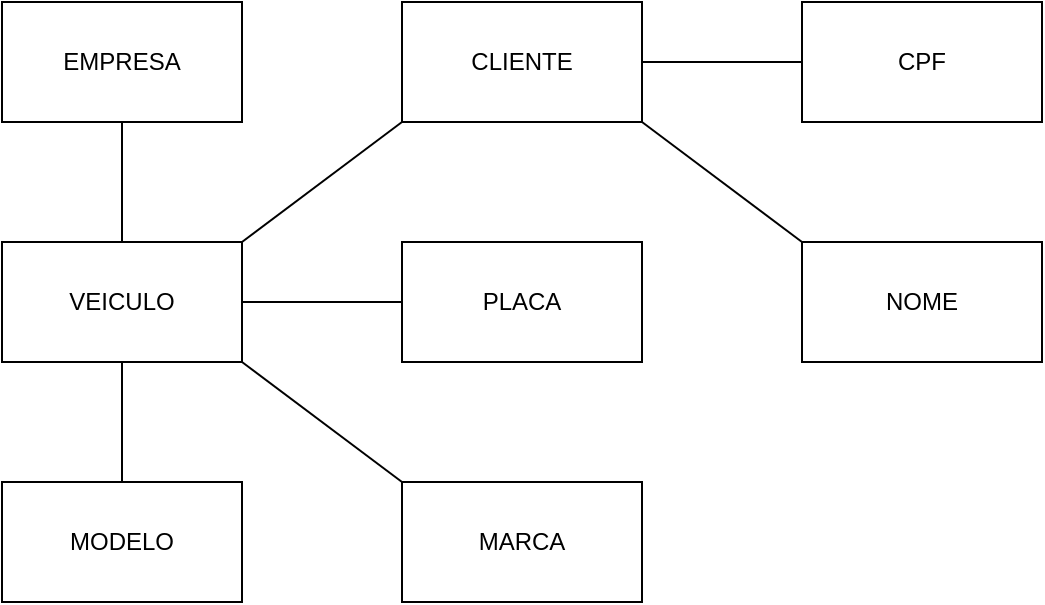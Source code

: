<mxfile version="14.4.2" type="device" pages="2"><diagram id="NURWO8LwRxr5B63Gi1CL" name="Conceitual"><mxGraphModel dx="1102" dy="614" grid="1" gridSize="10" guides="1" tooltips="1" connect="1" arrows="1" fold="1" page="1" pageScale="1" pageWidth="827" pageHeight="1169" math="0" shadow="0"><root><mxCell id="0"/><mxCell id="1" parent="0"/><mxCell id="xW7975KSWDE-qxo4UGtc-1" value="" style="rounded=0;whiteSpace=wrap;html=1;" vertex="1" parent="1"><mxGeometry x="240" y="160" width="120" height="60" as="geometry"/></mxCell><mxCell id="xW7975KSWDE-qxo4UGtc-2" value="" style="rounded=0;whiteSpace=wrap;html=1;" vertex="1" parent="1"><mxGeometry x="40" y="280" width="120" height="60" as="geometry"/></mxCell><mxCell id="xW7975KSWDE-qxo4UGtc-3" value="" style="rounded=0;whiteSpace=wrap;html=1;" vertex="1" parent="1"><mxGeometry x="40" y="160" width="120" height="60" as="geometry"/></mxCell><mxCell id="xW7975KSWDE-qxo4UGtc-4" value="" style="rounded=0;whiteSpace=wrap;html=1;" vertex="1" parent="1"><mxGeometry x="40" y="40" width="120" height="60" as="geometry"/></mxCell><mxCell id="xW7975KSWDE-qxo4UGtc-5" value="EMPRESA" style="text;html=1;strokeColor=none;fillColor=none;align=center;verticalAlign=middle;whiteSpace=wrap;rounded=0;" vertex="1" parent="1"><mxGeometry x="80" y="60" width="40" height="20" as="geometry"/></mxCell><mxCell id="xW7975KSWDE-qxo4UGtc-7" value="VEICULO" style="text;html=1;strokeColor=none;fillColor=none;align=center;verticalAlign=middle;whiteSpace=wrap;rounded=0;" vertex="1" parent="1"><mxGeometry x="80" y="180" width="40" height="20" as="geometry"/></mxCell><mxCell id="xW7975KSWDE-qxo4UGtc-8" value="MODELO&lt;br&gt;" style="text;html=1;strokeColor=none;fillColor=none;align=center;verticalAlign=middle;whiteSpace=wrap;rounded=0;" vertex="1" parent="1"><mxGeometry x="80" y="300" width="40" height="20" as="geometry"/></mxCell><mxCell id="xW7975KSWDE-qxo4UGtc-9" value="" style="rounded=0;whiteSpace=wrap;html=1;" vertex="1" parent="1"><mxGeometry x="240" y="280" width="120" height="60" as="geometry"/></mxCell><mxCell id="xW7975KSWDE-qxo4UGtc-10" value="" style="endArrow=none;html=1;entryX=0.5;entryY=1;entryDx=0;entryDy=0;" edge="1" parent="1" target="xW7975KSWDE-qxo4UGtc-3"><mxGeometry width="50" height="50" relative="1" as="geometry"><mxPoint x="100" y="280" as="sourcePoint"/><mxPoint x="110" y="230" as="targetPoint"/></mxGeometry></mxCell><mxCell id="xW7975KSWDE-qxo4UGtc-11" value="" style="endArrow=none;html=1;entryX=0.5;entryY=1;entryDx=0;entryDy=0;" edge="1" parent="1" target="xW7975KSWDE-qxo4UGtc-4"><mxGeometry width="50" height="50" relative="1" as="geometry"><mxPoint x="100" y="160" as="sourcePoint"/><mxPoint x="150" y="110" as="targetPoint"/></mxGeometry></mxCell><mxCell id="xW7975KSWDE-qxo4UGtc-14" value="" style="endArrow=none;html=1;entryX=0;entryY=0.5;entryDx=0;entryDy=0;" edge="1" parent="1" target="xW7975KSWDE-qxo4UGtc-1"><mxGeometry width="50" height="50" relative="1" as="geometry"><mxPoint x="160" y="190" as="sourcePoint"/><mxPoint x="210" y="140" as="targetPoint"/></mxGeometry></mxCell><mxCell id="xW7975KSWDE-qxo4UGtc-15" value="PLACA" style="text;html=1;strokeColor=none;fillColor=none;align=center;verticalAlign=middle;whiteSpace=wrap;rounded=0;" vertex="1" parent="1"><mxGeometry x="280" y="180" width="40" height="20" as="geometry"/></mxCell><mxCell id="xW7975KSWDE-qxo4UGtc-16" value="MARCA" style="text;html=1;strokeColor=none;fillColor=none;align=center;verticalAlign=middle;whiteSpace=wrap;rounded=0;" vertex="1" parent="1"><mxGeometry x="280" y="300" width="40" height="20" as="geometry"/></mxCell><mxCell id="xW7975KSWDE-qxo4UGtc-17" value="" style="endArrow=none;html=1;entryX=0;entryY=0;entryDx=0;entryDy=0;" edge="1" parent="1" target="xW7975KSWDE-qxo4UGtc-9"><mxGeometry width="50" height="50" relative="1" as="geometry"><mxPoint x="160" y="220" as="sourcePoint"/><mxPoint x="210" y="170" as="targetPoint"/></mxGeometry></mxCell><mxCell id="xW7975KSWDE-qxo4UGtc-18" value="" style="endArrow=none;html=1;entryX=0;entryY=1;entryDx=0;entryDy=0;" edge="1" parent="1" target="xW7975KSWDE-qxo4UGtc-19"><mxGeometry width="50" height="50" relative="1" as="geometry"><mxPoint x="160" y="160" as="sourcePoint"/><mxPoint x="240" y="120" as="targetPoint"/></mxGeometry></mxCell><mxCell id="xW7975KSWDE-qxo4UGtc-19" value="" style="rounded=0;whiteSpace=wrap;html=1;" vertex="1" parent="1"><mxGeometry x="240" y="40" width="120" height="60" as="geometry"/></mxCell><mxCell id="xW7975KSWDE-qxo4UGtc-20" value="CLIENTE&lt;br&gt;" style="text;html=1;strokeColor=none;fillColor=none;align=center;verticalAlign=middle;whiteSpace=wrap;rounded=0;" vertex="1" parent="1"><mxGeometry x="280" y="60" width="40" height="20" as="geometry"/></mxCell><mxCell id="xW7975KSWDE-qxo4UGtc-21" value="" style="rounded=0;whiteSpace=wrap;html=1;" vertex="1" parent="1"><mxGeometry x="440" y="40" width="120" height="60" as="geometry"/></mxCell><mxCell id="xW7975KSWDE-qxo4UGtc-22" value="" style="endArrow=none;html=1;entryX=0;entryY=0.5;entryDx=0;entryDy=0;" edge="1" parent="1" target="xW7975KSWDE-qxo4UGtc-21"><mxGeometry width="50" height="50" relative="1" as="geometry"><mxPoint x="360" y="70" as="sourcePoint"/><mxPoint x="410" y="20" as="targetPoint"/></mxGeometry></mxCell><mxCell id="xW7975KSWDE-qxo4UGtc-23" value="" style="endArrow=none;html=1;" edge="1" parent="1"><mxGeometry width="50" height="50" relative="1" as="geometry"><mxPoint x="360" y="100" as="sourcePoint"/><mxPoint x="440" y="160" as="targetPoint"/></mxGeometry></mxCell><mxCell id="xW7975KSWDE-qxo4UGtc-24" value="" style="rounded=0;whiteSpace=wrap;html=1;" vertex="1" parent="1"><mxGeometry x="440" y="160" width="120" height="60" as="geometry"/></mxCell><mxCell id="xW7975KSWDE-qxo4UGtc-25" value="CPF" style="text;html=1;strokeColor=none;fillColor=none;align=center;verticalAlign=middle;whiteSpace=wrap;rounded=0;" vertex="1" parent="1"><mxGeometry x="480" y="60" width="40" height="20" as="geometry"/></mxCell><mxCell id="xW7975KSWDE-qxo4UGtc-26" value="NOME" style="text;html=1;strokeColor=none;fillColor=none;align=center;verticalAlign=middle;whiteSpace=wrap;rounded=0;" vertex="1" parent="1"><mxGeometry x="480" y="180" width="40" height="20" as="geometry"/></mxCell></root></mxGraphModel></diagram><diagram id="HLu5JAkoHHBrUtS-qvb1" name="Logico"><mxGraphModel dx="1102" dy="614" grid="1" gridSize="10" guides="1" tooltips="1" connect="1" arrows="1" fold="1" page="1" pageScale="1" pageWidth="827" pageHeight="1169" math="0" shadow="0"><root><mxCell id="tyuIL-kvnztARMMxWOjL-0"/><mxCell id="tyuIL-kvnztARMMxWOjL-1" parent="tyuIL-kvnztARMMxWOjL-0"/><mxCell id="rhyZJNfx5k-c5x1p0P3U-0" value="EMPRESA" style="shape=table;startSize=30;container=1;collapsible=1;childLayout=tableLayout;fixedRows=1;rowLines=0;fontStyle=1;align=center;resizeLast=1;" vertex="1" parent="tyuIL-kvnztARMMxWOjL-1"><mxGeometry x="110" y="40" width="180" height="100" as="geometry"/></mxCell><mxCell id="rhyZJNfx5k-c5x1p0P3U-1" value="" style="shape=partialRectangle;collapsible=0;dropTarget=0;pointerEvents=0;fillColor=none;top=0;left=0;bottom=1;right=0;points=[[0,0.5],[1,0.5]];portConstraint=eastwest;" vertex="1" parent="rhyZJNfx5k-c5x1p0P3U-0"><mxGeometry y="30" width="180" height="30" as="geometry"/></mxCell><mxCell id="rhyZJNfx5k-c5x1p0P3U-2" value="PK" style="shape=partialRectangle;connectable=0;fillColor=none;top=0;left=0;bottom=0;right=0;fontStyle=1;overflow=hidden;" vertex="1" parent="rhyZJNfx5k-c5x1p0P3U-1"><mxGeometry width="30" height="30" as="geometry"/></mxCell><mxCell id="rhyZJNfx5k-c5x1p0P3U-3" value="idEmpresa" style="shape=partialRectangle;connectable=0;fillColor=none;top=0;left=0;bottom=0;right=0;align=left;spacingLeft=6;fontStyle=1;overflow=hidden;" vertex="1" parent="rhyZJNfx5k-c5x1p0P3U-1"><mxGeometry x="30" width="150" height="30" as="geometry"/></mxCell><mxCell id="rhyZJNfx5k-c5x1p0P3U-10" value="" style="shape=partialRectangle;collapsible=0;dropTarget=0;pointerEvents=0;fillColor=none;top=0;left=0;bottom=0;right=0;points=[[0,0.5],[1,0.5]];portConstraint=eastwest;" vertex="1" parent="rhyZJNfx5k-c5x1p0P3U-0"><mxGeometry y="60" width="180" height="30" as="geometry"/></mxCell><mxCell id="rhyZJNfx5k-c5x1p0P3U-11" value="" style="shape=partialRectangle;connectable=0;fillColor=none;top=0;left=0;bottom=0;right=0;editable=1;overflow=hidden;" vertex="1" parent="rhyZJNfx5k-c5x1p0P3U-10"><mxGeometry width="30" height="30" as="geometry"/></mxCell><mxCell id="rhyZJNfx5k-c5x1p0P3U-12" value="veiculo" style="shape=partialRectangle;connectable=0;fillColor=none;top=0;left=0;bottom=0;right=0;align=left;spacingLeft=6;overflow=hidden;" vertex="1" parent="rhyZJNfx5k-c5x1p0P3U-10"><mxGeometry x="30" width="150" height="30" as="geometry"/></mxCell><mxCell id="rhyZJNfx5k-c5x1p0P3U-13" value="CLIENTE" style="shape=table;startSize=30;container=1;collapsible=1;childLayout=tableLayout;fixedRows=1;rowLines=0;fontStyle=1;align=center;resizeLast=1;" vertex="1" parent="tyuIL-kvnztARMMxWOjL-1"><mxGeometry x="440" y="80" width="180" height="160" as="geometry"/></mxCell><mxCell id="rhyZJNfx5k-c5x1p0P3U-14" value="" style="shape=partialRectangle;collapsible=0;dropTarget=0;pointerEvents=0;fillColor=none;top=0;left=0;bottom=0;right=0;points=[[0,0.5],[1,0.5]];portConstraint=eastwest;" vertex="1" parent="rhyZJNfx5k-c5x1p0P3U-13"><mxGeometry y="30" width="180" height="30" as="geometry"/></mxCell><mxCell id="rhyZJNfx5k-c5x1p0P3U-15" value="PK" style="shape=partialRectangle;connectable=0;fillColor=none;top=0;left=0;bottom=0;right=0;fontStyle=1;overflow=hidden;" vertex="1" parent="rhyZJNfx5k-c5x1p0P3U-14"><mxGeometry width="60" height="30" as="geometry"/></mxCell><mxCell id="rhyZJNfx5k-c5x1p0P3U-16" value="idCliente" style="shape=partialRectangle;connectable=0;fillColor=none;top=0;left=0;bottom=0;right=0;align=left;spacingLeft=6;fontStyle=1;overflow=hidden;" vertex="1" parent="rhyZJNfx5k-c5x1p0P3U-14"><mxGeometry x="60" width="120" height="30" as="geometry"/></mxCell><mxCell id="rhyZJNfx5k-c5x1p0P3U-17" value="" style="shape=partialRectangle;collapsible=0;dropTarget=0;pointerEvents=0;fillColor=none;top=0;left=0;bottom=1;right=0;points=[[0,0.5],[1,0.5]];portConstraint=eastwest;" vertex="1" parent="rhyZJNfx5k-c5x1p0P3U-13"><mxGeometry y="60" width="180" height="30" as="geometry"/></mxCell><mxCell id="rhyZJNfx5k-c5x1p0P3U-18" value="FK" style="shape=partialRectangle;connectable=0;fillColor=none;top=0;left=0;bottom=0;right=0;fontStyle=1;overflow=hidden;" vertex="1" parent="rhyZJNfx5k-c5x1p0P3U-17"><mxGeometry width="60" height="30" as="geometry"/></mxCell><mxCell id="rhyZJNfx5k-c5x1p0P3U-19" value="idEmpresa" style="shape=partialRectangle;connectable=0;fillColor=none;top=0;left=0;bottom=0;right=0;align=left;spacingLeft=6;fontStyle=1;overflow=hidden;" vertex="1" parent="rhyZJNfx5k-c5x1p0P3U-17"><mxGeometry x="60" width="120" height="30" as="geometry"/></mxCell><mxCell id="rhyZJNfx5k-c5x1p0P3U-20" value="" style="shape=partialRectangle;collapsible=0;dropTarget=0;pointerEvents=0;fillColor=none;top=0;left=0;bottom=0;right=0;points=[[0,0.5],[1,0.5]];portConstraint=eastwest;" vertex="1" parent="rhyZJNfx5k-c5x1p0P3U-13"><mxGeometry y="90" width="180" height="30" as="geometry"/></mxCell><mxCell id="rhyZJNfx5k-c5x1p0P3U-21" value="" style="shape=partialRectangle;connectable=0;fillColor=none;top=0;left=0;bottom=0;right=0;editable=1;overflow=hidden;" vertex="1" parent="rhyZJNfx5k-c5x1p0P3U-20"><mxGeometry width="60" height="30" as="geometry"/></mxCell><mxCell id="rhyZJNfx5k-c5x1p0P3U-22" value="Nome" style="shape=partialRectangle;connectable=0;fillColor=none;top=0;left=0;bottom=0;right=0;align=left;spacingLeft=6;overflow=hidden;" vertex="1" parent="rhyZJNfx5k-c5x1p0P3U-20"><mxGeometry x="60" width="120" height="30" as="geometry"/></mxCell><mxCell id="rhyZJNfx5k-c5x1p0P3U-23" value="" style="shape=partialRectangle;collapsible=0;dropTarget=0;pointerEvents=0;fillColor=none;top=0;left=0;bottom=0;right=0;points=[[0,0.5],[1,0.5]];portConstraint=eastwest;" vertex="1" parent="rhyZJNfx5k-c5x1p0P3U-13"><mxGeometry y="120" width="180" height="30" as="geometry"/></mxCell><mxCell id="rhyZJNfx5k-c5x1p0P3U-24" value="" style="shape=partialRectangle;connectable=0;fillColor=none;top=0;left=0;bottom=0;right=0;editable=1;overflow=hidden;" vertex="1" parent="rhyZJNfx5k-c5x1p0P3U-23"><mxGeometry width="60" height="30" as="geometry"/></mxCell><mxCell id="rhyZJNfx5k-c5x1p0P3U-25" value="Cpf" style="shape=partialRectangle;connectable=0;fillColor=none;top=0;left=0;bottom=0;right=0;align=left;spacingLeft=6;overflow=hidden;" vertex="1" parent="rhyZJNfx5k-c5x1p0P3U-23"><mxGeometry x="60" width="120" height="30" as="geometry"/></mxCell><mxCell id="rhyZJNfx5k-c5x1p0P3U-26" value="" style="edgeStyle=entityRelationEdgeStyle;fontSize=12;html=1;endArrow=ERzeroToMany;endFill=1;exitX=1;exitY=0.5;exitDx=0;exitDy=0;entryX=0;entryY=0.5;entryDx=0;entryDy=0;" edge="1" parent="tyuIL-kvnztARMMxWOjL-1" source="rhyZJNfx5k-c5x1p0P3U-1" target="rhyZJNfx5k-c5x1p0P3U-17"><mxGeometry width="100" height="100" relative="1" as="geometry"><mxPoint x="360" y="310" as="sourcePoint"/><mxPoint x="460" y="210" as="targetPoint"/></mxGeometry></mxCell></root></mxGraphModel></diagram></mxfile>
